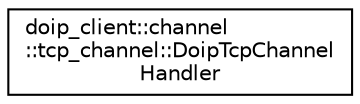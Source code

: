 digraph "Graphical Class Hierarchy"
{
 // LATEX_PDF_SIZE
  edge [fontname="Helvetica",fontsize="10",labelfontname="Helvetica",labelfontsize="10"];
  node [fontname="Helvetica",fontsize="10",shape=record];
  rankdir="LR";
  Node0 [label="doip_client::channel\l::tcp_channel::DoipTcpChannel\lHandler",height=0.2,width=0.4,color="black", fillcolor="white", style="filled",URL="$classdoip__client_1_1channel_1_1tcp__channel_1_1DoipTcpChannelHandler.html",tooltip="Class to handle tcp received messages from lower layer."];
}
